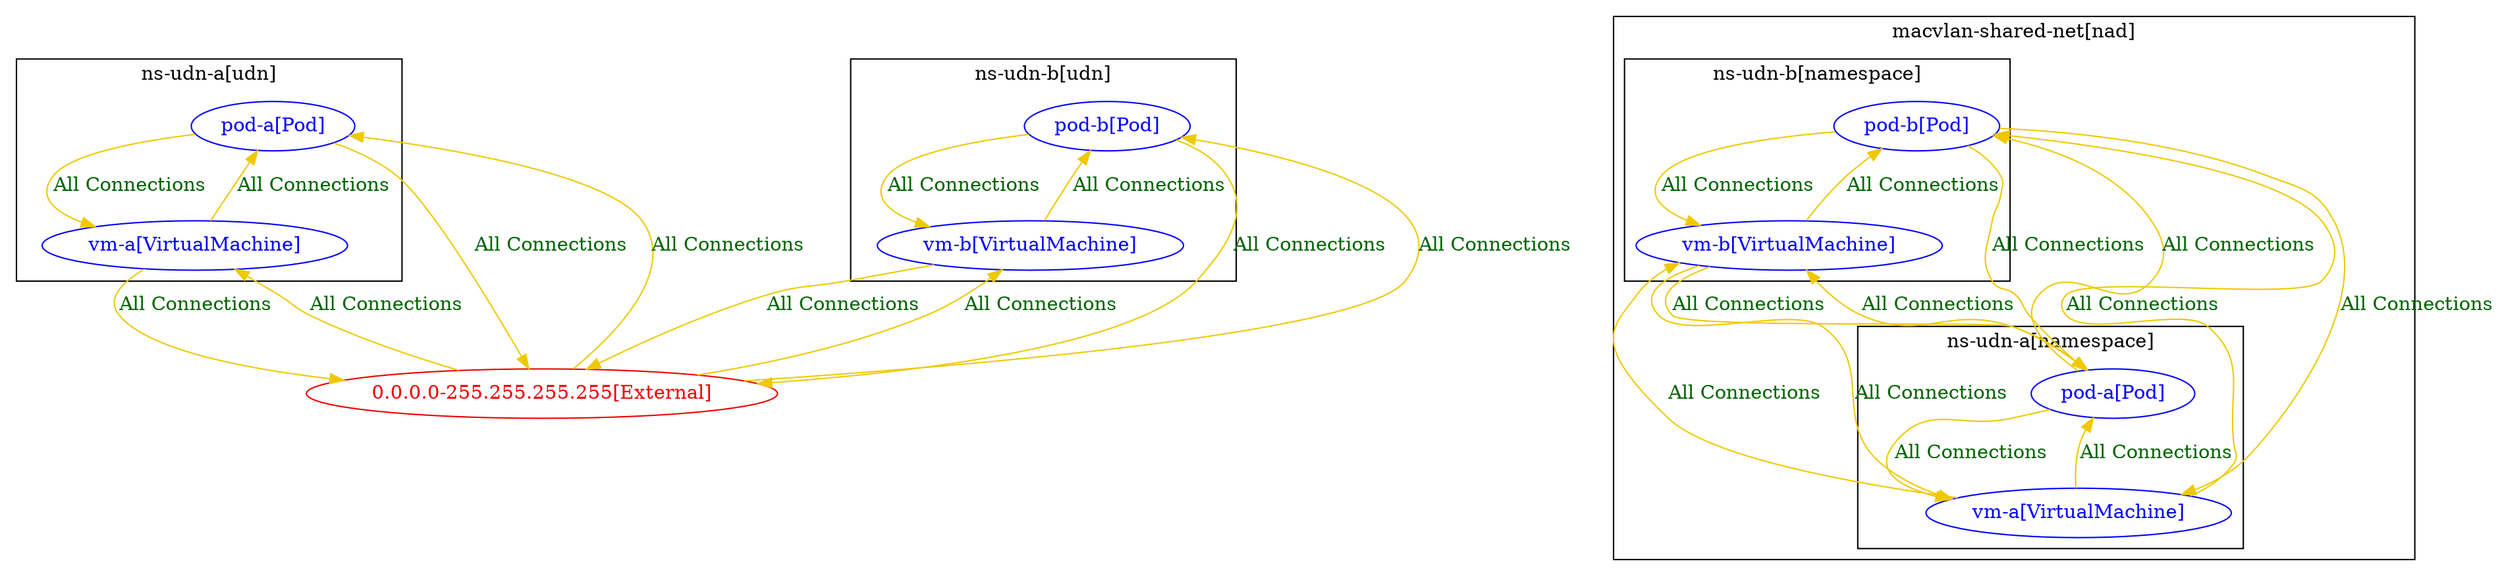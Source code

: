 digraph {
	subgraph "cluster_ns_udn_a[udn]" {
		color="black"
		fontcolor="black"
		"ns-udn-a/pod-a[Pod]" [label="pod-a[Pod]" color="blue" fontcolor="blue"]
		"ns-udn-a/vm-a[VirtualMachine]" [label="vm-a[VirtualMachine]" color="blue" fontcolor="blue"]
		label="ns-udn-a[udn]"
	}
	subgraph "cluster_ns_udn_b[udn]" {
		color="black"
		fontcolor="black"
		"ns-udn-b/pod-b[Pod]" [label="pod-b[Pod]" color="blue" fontcolor="blue"]
		"ns-udn-b/vm-b[VirtualMachine]" [label="vm-b[VirtualMachine]" color="blue" fontcolor="blue"]
		label="ns-udn-b[udn]"
	}
	subgraph "cluster_macvlan-shared-net" {
	label="macvlan-shared-net[nad]"
	subgraph "cluster_ns_udn_a[namespace]" {
		color="black"
		fontcolor="black"
		"ns-udn-a/pod-a[Pod]macvlan-shared-net" [label="pod-a[Pod]" color="blue" fontcolor="blue"]
		"ns-udn-a/vm-a[VirtualMachine]macvlan-shared-net" [label="vm-a[VirtualMachine]" color="blue" fontcolor="blue"]
		label="ns-udn-a[namespace]"
	}
	subgraph "cluster_ns_udn_b[namespace]" {
		color="black"
		fontcolor="black"
		"ns-udn-b/pod-b[Pod]macvlan-shared-net" [label="pod-b[Pod]" color="blue" fontcolor="blue"]
		"ns-udn-b/vm-b[VirtualMachine]macvlan-shared-net" [label="vm-b[VirtualMachine]" color="blue" fontcolor="blue"]
		label="ns-udn-b[namespace]"
	}
	}
	"0.0.0.0-255.255.255.255[External]" [label="0.0.0.0-255.255.255.255[External]" color="red2" fontcolor="red2"]
	"0.0.0.0-255.255.255.255[External]" -> "ns-udn-a/pod-a[Pod]" [label="All Connections" color="gold2" fontcolor="darkgreen" weight=0.5]
	"0.0.0.0-255.255.255.255[External]" -> "ns-udn-a/vm-a[VirtualMachine]" [label="All Connections" color="gold2" fontcolor="darkgreen" weight=0.5]
	"0.0.0.0-255.255.255.255[External]" -> "ns-udn-b/pod-b[Pod]" [label="All Connections" color="gold2" fontcolor="darkgreen" weight=0.5]
	"0.0.0.0-255.255.255.255[External]" -> "ns-udn-b/vm-b[VirtualMachine]" [label="All Connections" color="gold2" fontcolor="darkgreen" weight=0.5]
	"ns-udn-a/pod-a[Pod]" -> "0.0.0.0-255.255.255.255[External]" [label="All Connections" color="gold2" fontcolor="darkgreen" weight=1]
	"ns-udn-a/pod-a[Pod]" -> "ns-udn-a/vm-a[VirtualMachine]" [label="All Connections" color="gold2" fontcolor="darkgreen" weight=0.5]
	"ns-udn-a/pod-a[Pod]macvlan-shared-net" -> "ns-udn-a/vm-a[VirtualMachine]macvlan-shared-net" [label="All Connections" color="gold2" fontcolor="darkgreen" weight=0.5]
	"ns-udn-a/pod-a[Pod]macvlan-shared-net" -> "ns-udn-b/pod-b[Pod]macvlan-shared-net" [label="All Connections" color="gold2" fontcolor="darkgreen" weight=0.5]
	"ns-udn-a/pod-a[Pod]macvlan-shared-net" -> "ns-udn-b/vm-b[VirtualMachine]macvlan-shared-net" [label="All Connections" color="gold2" fontcolor="darkgreen" weight=0.5]
	"ns-udn-a/vm-a[VirtualMachine]" -> "0.0.0.0-255.255.255.255[External]" [label="All Connections" color="gold2" fontcolor="darkgreen" weight=1]
	"ns-udn-a/vm-a[VirtualMachine]" -> "ns-udn-a/pod-a[Pod]" [label="All Connections" color="gold2" fontcolor="darkgreen" weight=1]
	"ns-udn-a/vm-a[VirtualMachine]macvlan-shared-net" -> "ns-udn-a/pod-a[Pod]macvlan-shared-net" [label="All Connections" color="gold2" fontcolor="darkgreen" weight=1]
	"ns-udn-a/vm-a[VirtualMachine]macvlan-shared-net" -> "ns-udn-b/pod-b[Pod]macvlan-shared-net" [label="All Connections" color="gold2" fontcolor="darkgreen" weight=0.5]
	"ns-udn-a/vm-a[VirtualMachine]macvlan-shared-net" -> "ns-udn-b/vm-b[VirtualMachine]macvlan-shared-net" [label="All Connections" color="gold2" fontcolor="darkgreen" weight=0.5]
	"ns-udn-b/pod-b[Pod]" -> "0.0.0.0-255.255.255.255[External]" [label="All Connections" color="gold2" fontcolor="darkgreen" weight=1]
	"ns-udn-b/pod-b[Pod]" -> "ns-udn-b/vm-b[VirtualMachine]" [label="All Connections" color="gold2" fontcolor="darkgreen" weight=0.5]
	"ns-udn-b/pod-b[Pod]macvlan-shared-net" -> "ns-udn-a/pod-a[Pod]macvlan-shared-net" [label="All Connections" color="gold2" fontcolor="darkgreen" weight=1]
	"ns-udn-b/pod-b[Pod]macvlan-shared-net" -> "ns-udn-a/vm-a[VirtualMachine]macvlan-shared-net" [label="All Connections" color="gold2" fontcolor="darkgreen" weight=1]
	"ns-udn-b/pod-b[Pod]macvlan-shared-net" -> "ns-udn-b/vm-b[VirtualMachine]macvlan-shared-net" [label="All Connections" color="gold2" fontcolor="darkgreen" weight=0.5]
	"ns-udn-b/vm-b[VirtualMachine]" -> "0.0.0.0-255.255.255.255[External]" [label="All Connections" color="gold2" fontcolor="darkgreen" weight=1]
	"ns-udn-b/vm-b[VirtualMachine]" -> "ns-udn-b/pod-b[Pod]" [label="All Connections" color="gold2" fontcolor="darkgreen" weight=1]
	"ns-udn-b/vm-b[VirtualMachine]macvlan-shared-net" -> "ns-udn-a/pod-a[Pod]macvlan-shared-net" [label="All Connections" color="gold2" fontcolor="darkgreen" weight=1]
	"ns-udn-b/vm-b[VirtualMachine]macvlan-shared-net" -> "ns-udn-a/vm-a[VirtualMachine]macvlan-shared-net" [label="All Connections" color="gold2" fontcolor="darkgreen" weight=1]
	"ns-udn-b/vm-b[VirtualMachine]macvlan-shared-net" -> "ns-udn-b/pod-b[Pod]macvlan-shared-net" [label="All Connections" color="gold2" fontcolor="darkgreen" weight=1]
}